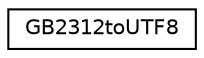 digraph "Graphical Class Hierarchy"
{
 // LATEX_PDF_SIZE
  edge [fontname="Helvetica",fontsize="10",labelfontname="Helvetica",labelfontsize="10"];
  node [fontname="Helvetica",fontsize="10",shape=record];
  rankdir="LR";
  Node0 [label="GB2312toUTF8",height=0.2,width=0.4,color="black", fillcolor="white", style="filled",URL="$classGB2312toUTF8.html",tooltip=" "];
}

